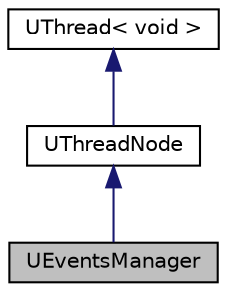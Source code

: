 digraph G
{
  edge [fontname="Helvetica",fontsize="10",labelfontname="Helvetica",labelfontsize="10"];
  node [fontname="Helvetica",fontsize="10",shape=record];
  Node1 [label="UEventsManager",height=0.2,width=0.4,color="black", fillcolor="grey75", style="filled" fontcolor="black"];
  Node2 -> Node1 [dir="back",color="midnightblue",fontsize="10",style="solid",fontname="Helvetica"];
  Node2 [label="UThreadNode",height=0.2,width=0.4,color="black", fillcolor="white", style="filled",URL="$class_u_thread_node.html"];
  Node3 -> Node2 [dir="back",color="midnightblue",fontsize="10",style="solid",fontname="Helvetica"];
  Node3 [label="UThread\< void \>",height=0.2,width=0.4,color="black", fillcolor="white", style="filled",URL="$class_u_thread_3_01void_01_4.html"];
}
